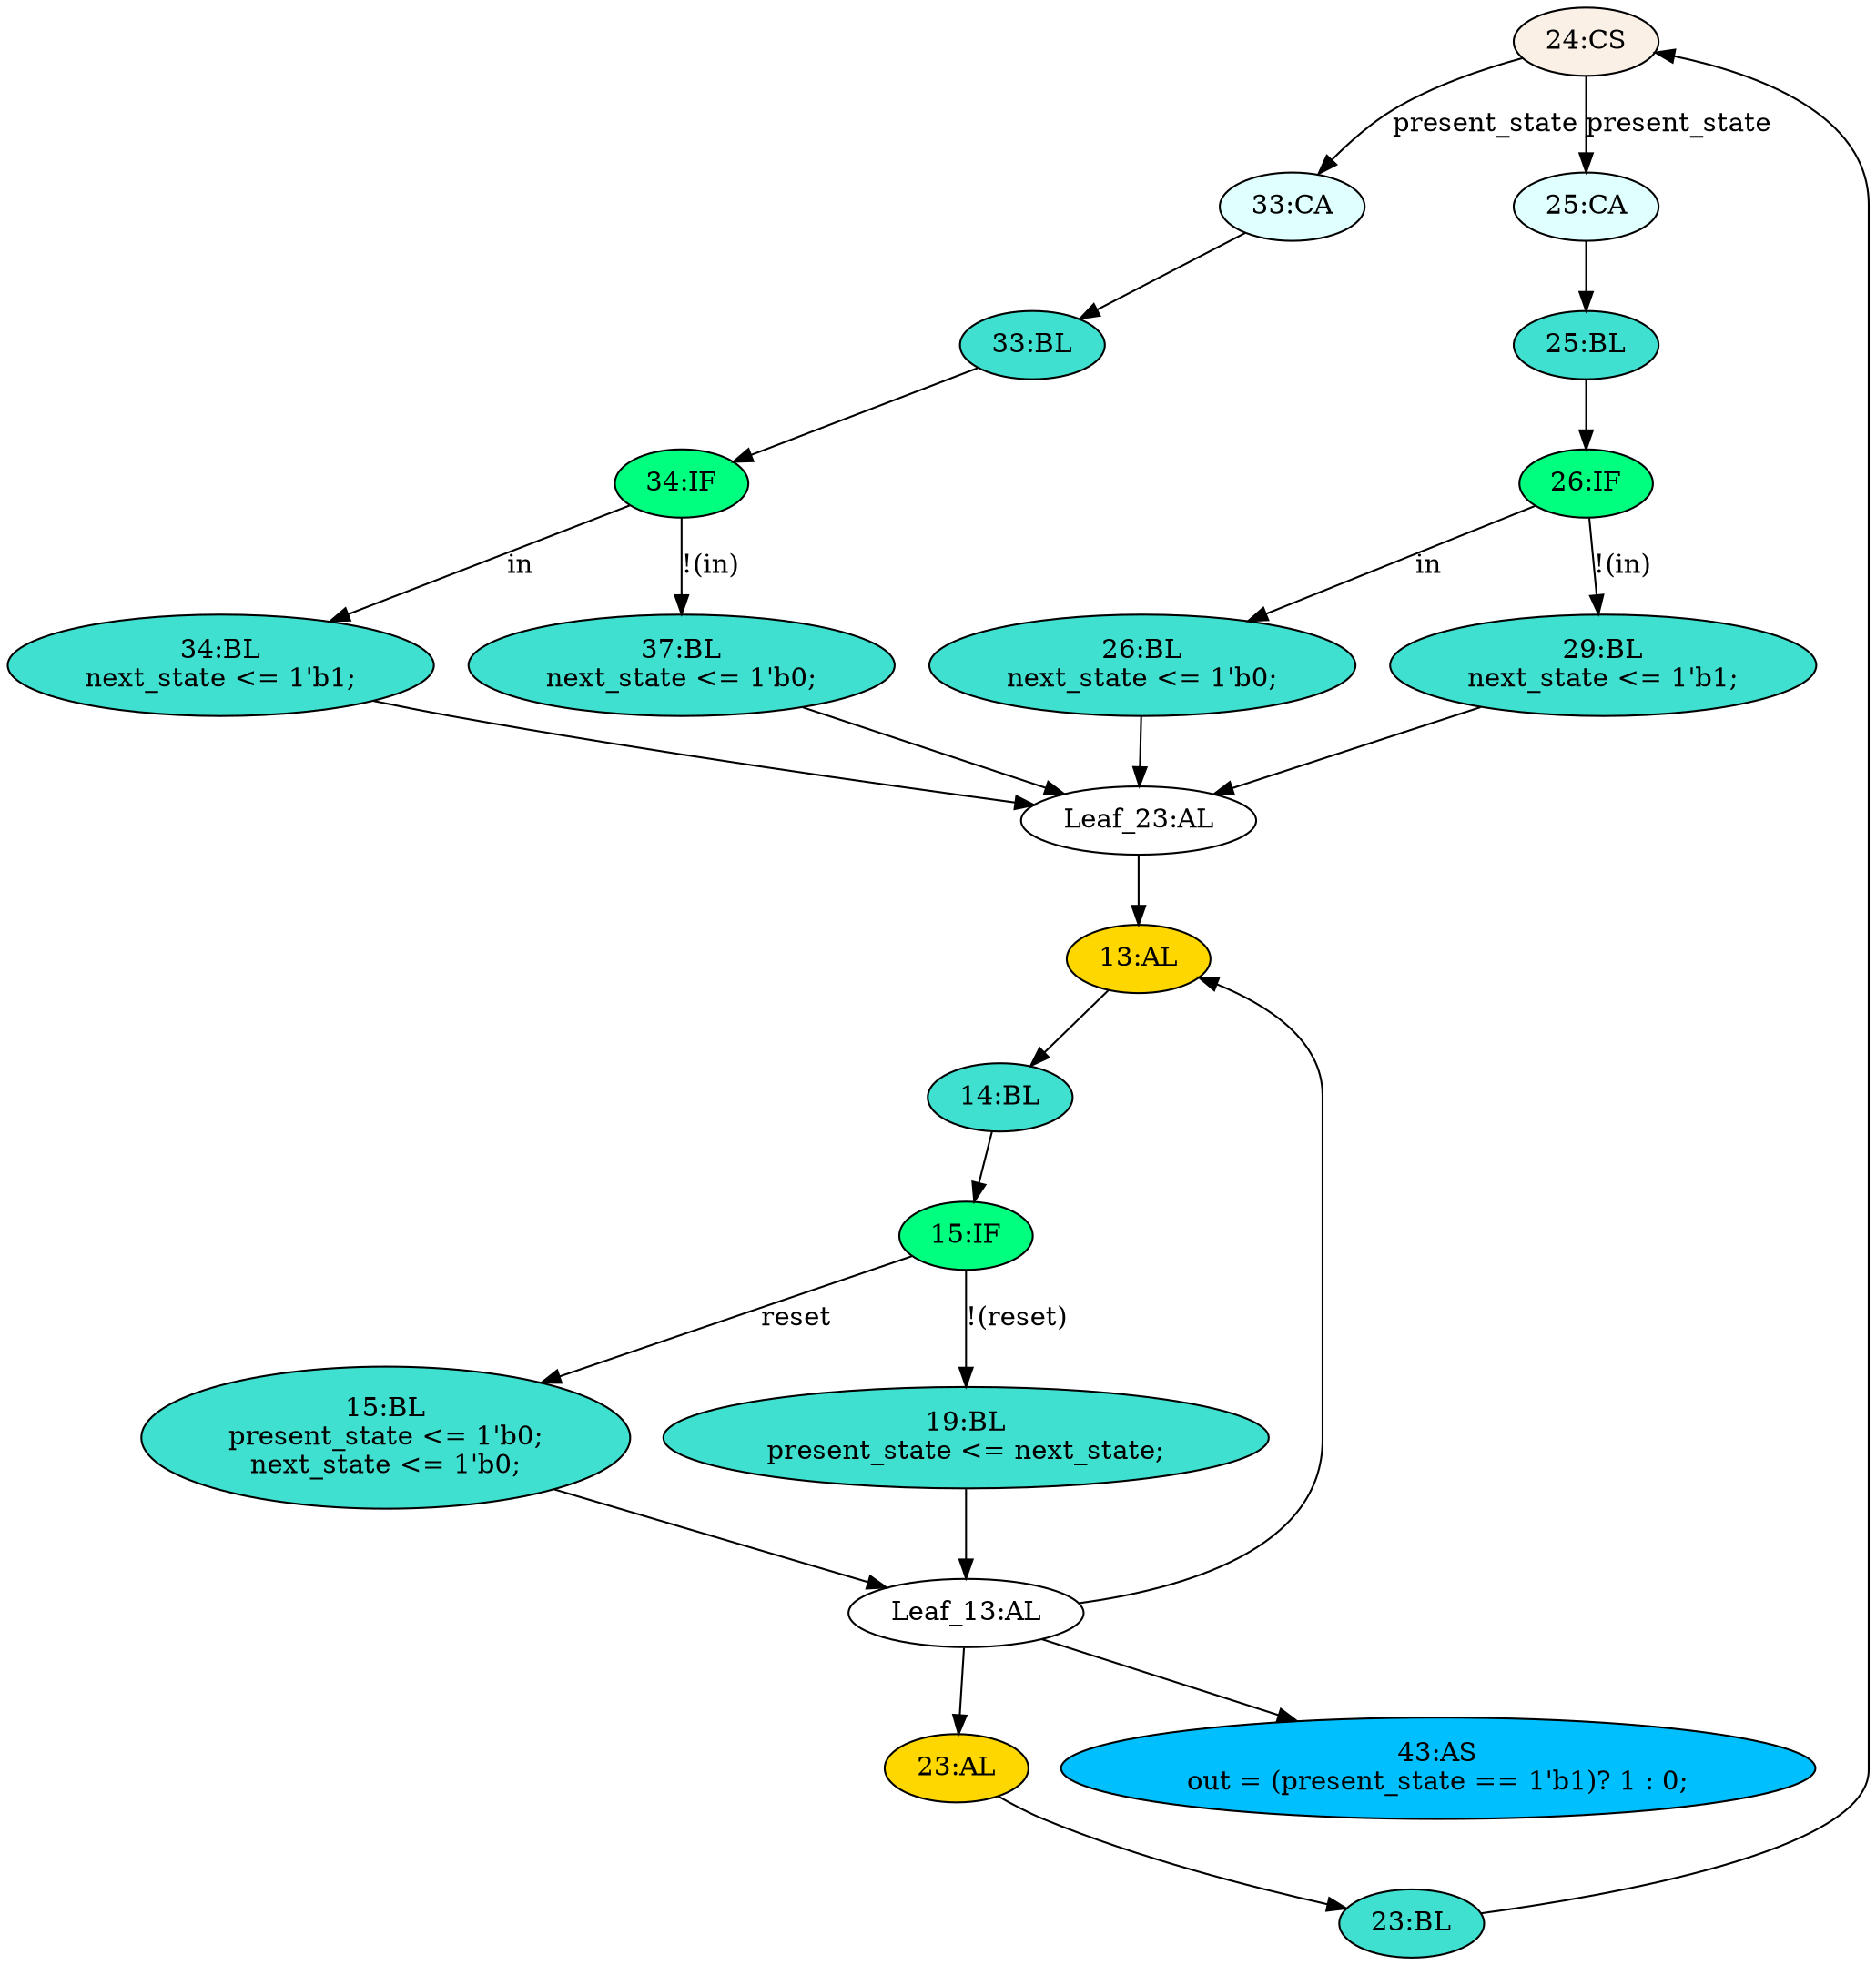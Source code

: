 strict digraph "compose( ,  )" {
	node [label="\N"];
	"24:CS"	[ast="<pyverilog.vparser.ast.CaseStatement object at 0x7fa5be260e50>",
		fillcolor=linen,
		label="24:CS",
		statements="[]",
		style=filled,
		typ=CaseStatement];
	"33:CA"	[ast="<pyverilog.vparser.ast.Case object at 0x7fa5bdfc6150>",
		fillcolor=lightcyan,
		label="33:CA",
		statements="[]",
		style=filled,
		typ=Case];
	"24:CS" -> "33:CA"	[cond="['present_state']",
		label=present_state,
		lineno=24];
	"25:CA"	[ast="<pyverilog.vparser.ast.Case object at 0x7fa5bdfa6650>",
		fillcolor=lightcyan,
		label="25:CA",
		statements="[]",
		style=filled,
		typ=Case];
	"24:CS" -> "25:CA"	[cond="['present_state']",
		label=present_state,
		lineno=24];
	"34:BL"	[ast="<pyverilog.vparser.ast.Block object at 0x7fa5bde58350>",
		fillcolor=turquoise,
		label="34:BL
next_state <= 1'b1;",
		statements="[<pyverilog.vparser.ast.NonblockingSubstitution object at 0x7fa5bde58310>]",
		style=filled,
		typ=Block];
	"Leaf_23:AL"	[def_var="['next_state']",
		label="Leaf_23:AL"];
	"34:BL" -> "Leaf_23:AL"	[cond="[]",
		lineno=None];
	"33:BL"	[ast="<pyverilog.vparser.ast.Block object at 0x7fa5bdfc6510>",
		fillcolor=turquoise,
		label="33:BL",
		statements="[]",
		style=filled,
		typ=Block];
	"34:IF"	[ast="<pyverilog.vparser.ast.IfStatement object at 0x7fa5bde58dd0>",
		fillcolor=springgreen,
		label="34:IF",
		statements="[]",
		style=filled,
		typ=IfStatement];
	"33:BL" -> "34:IF"	[cond="[]",
		lineno=None];
	"13:AL"	[ast="<pyverilog.vparser.ast.Always object at 0x7fa5bdfa3110>",
		clk_sens=True,
		fillcolor=gold,
		label="13:AL",
		sens="['clk', 'reset']",
		statements="[]",
		style=filled,
		typ=Always,
		use_var="['reset', 'next_state']"];
	"14:BL"	[ast="<pyverilog.vparser.ast.Block object at 0x7fa5bdf56bd0>",
		fillcolor=turquoise,
		label="14:BL",
		statements="[]",
		style=filled,
		typ=Block];
	"13:AL" -> "14:BL"	[cond="[]",
		lineno=None];
	"26:BL"	[ast="<pyverilog.vparser.ast.Block object at 0x7fa5bf7bf450>",
		fillcolor=turquoise,
		label="26:BL
next_state <= 1'b0;",
		statements="[<pyverilog.vparser.ast.NonblockingSubstitution object at 0x7fa5be31ee50>]",
		style=filled,
		typ=Block];
	"26:BL" -> "Leaf_23:AL"	[cond="[]",
		lineno=None];
	"25:BL"	[ast="<pyverilog.vparser.ast.Block object at 0x7fa5bdfa6450>",
		fillcolor=turquoise,
		label="25:BL",
		statements="[]",
		style=filled,
		typ=Block];
	"26:IF"	[ast="<pyverilog.vparser.ast.IfStatement object at 0x7fa5be260950>",
		fillcolor=springgreen,
		label="26:IF",
		statements="[]",
		style=filled,
		typ=IfStatement];
	"25:BL" -> "26:IF"	[cond="[]",
		lineno=None];
	"29:BL"	[ast="<pyverilog.vparser.ast.Block object at 0x7fa5be260650>",
		fillcolor=turquoise,
		label="29:BL
next_state <= 1'b1;",
		statements="[<pyverilog.vparser.ast.NonblockingSubstitution object at 0x7fa5be260a50>]",
		style=filled,
		typ=Block];
	"29:BL" -> "Leaf_23:AL"	[cond="[]",
		lineno=None];
	"23:BL"	[ast="<pyverilog.vparser.ast.Block object at 0x7fa5bdfa6850>",
		fillcolor=turquoise,
		label="23:BL",
		statements="[]",
		style=filled,
		typ=Block];
	"23:BL" -> "24:CS"	[cond="[]",
		lineno=None];
	"15:IF"	[ast="<pyverilog.vparser.ast.IfStatement object at 0x7fa5bdf4e4d0>",
		fillcolor=springgreen,
		label="15:IF",
		statements="[]",
		style=filled,
		typ=IfStatement];
	"14:BL" -> "15:IF"	[cond="[]",
		lineno=None];
	"Leaf_23:AL" -> "13:AL";
	"15:BL"	[ast="<pyverilog.vparser.ast.Block object at 0x7fa5bdfa3210>",
		fillcolor=turquoise,
		label="15:BL
present_state <= 1'b0;
next_state <= 1'b0;",
		statements="[<pyverilog.vparser.ast.NonblockingSubstitution object at 0x7fa5bdfa3890>, <pyverilog.vparser.ast.NonblockingSubstitution object \
at 0x7fa5bdf4ecd0>]",
		style=filled,
		typ=Block];
	"Leaf_13:AL"	[def_var="['present_state', 'next_state']",
		label="Leaf_13:AL"];
	"15:BL" -> "Leaf_13:AL"	[cond="[]",
		lineno=None];
	"Leaf_13:AL" -> "13:AL";
	"23:AL"	[ast="<pyverilog.vparser.ast.Always object at 0x7fa5bdfa6e90>",
		clk_sens=False,
		fillcolor=gold,
		label="23:AL",
		sens="['present_state', 'in']",
		statements="[]",
		style=filled,
		typ=Always,
		use_var="['present_state', 'in']"];
	"Leaf_13:AL" -> "23:AL";
	"43:AS"	[ast="<pyverilog.vparser.ast.Assign object at 0x7fa5bde58f10>",
		def_var="['out']",
		fillcolor=deepskyblue,
		label="43:AS
out = (present_state == 1'b1)? 1 : 0;",
		statements="[]",
		style=filled,
		typ=Assign,
		use_var="['present_state']"];
	"Leaf_13:AL" -> "43:AS";
	"19:BL"	[ast="<pyverilog.vparser.ast.Block object at 0x7fa5bdfb1550>",
		fillcolor=turquoise,
		label="19:BL
present_state <= next_state;",
		statements="[<pyverilog.vparser.ast.NonblockingSubstitution object at 0x7fa5bdfb1250>]",
		style=filled,
		typ=Block];
	"19:BL" -> "Leaf_13:AL"	[cond="[]",
		lineno=None];
	"26:IF" -> "26:BL"	[cond="['in']",
		label=in,
		lineno=26];
	"26:IF" -> "29:BL"	[cond="['in']",
		label="!(in)",
		lineno=26];
	"33:CA" -> "33:BL"	[cond="[]",
		lineno=None];
	"25:CA" -> "25:BL"	[cond="[]",
		lineno=None];
	"15:IF" -> "15:BL"	[cond="['reset']",
		label=reset,
		lineno=15];
	"15:IF" -> "19:BL"	[cond="['reset']",
		label="!(reset)",
		lineno=15];
	"23:AL" -> "23:BL"	[cond="[]",
		lineno=None];
	"34:IF" -> "34:BL"	[cond="['in']",
		label=in,
		lineno=34];
	"37:BL"	[ast="<pyverilog.vparser.ast.Block object at 0x7fa5bde584d0>",
		fillcolor=turquoise,
		label="37:BL
next_state <= 1'b0;",
		statements="[<pyverilog.vparser.ast.NonblockingSubstitution object at 0x7fa5bde58990>]",
		style=filled,
		typ=Block];
	"34:IF" -> "37:BL"	[cond="['in']",
		label="!(in)",
		lineno=34];
	"37:BL" -> "Leaf_23:AL"	[cond="[]",
		lineno=None];
}
